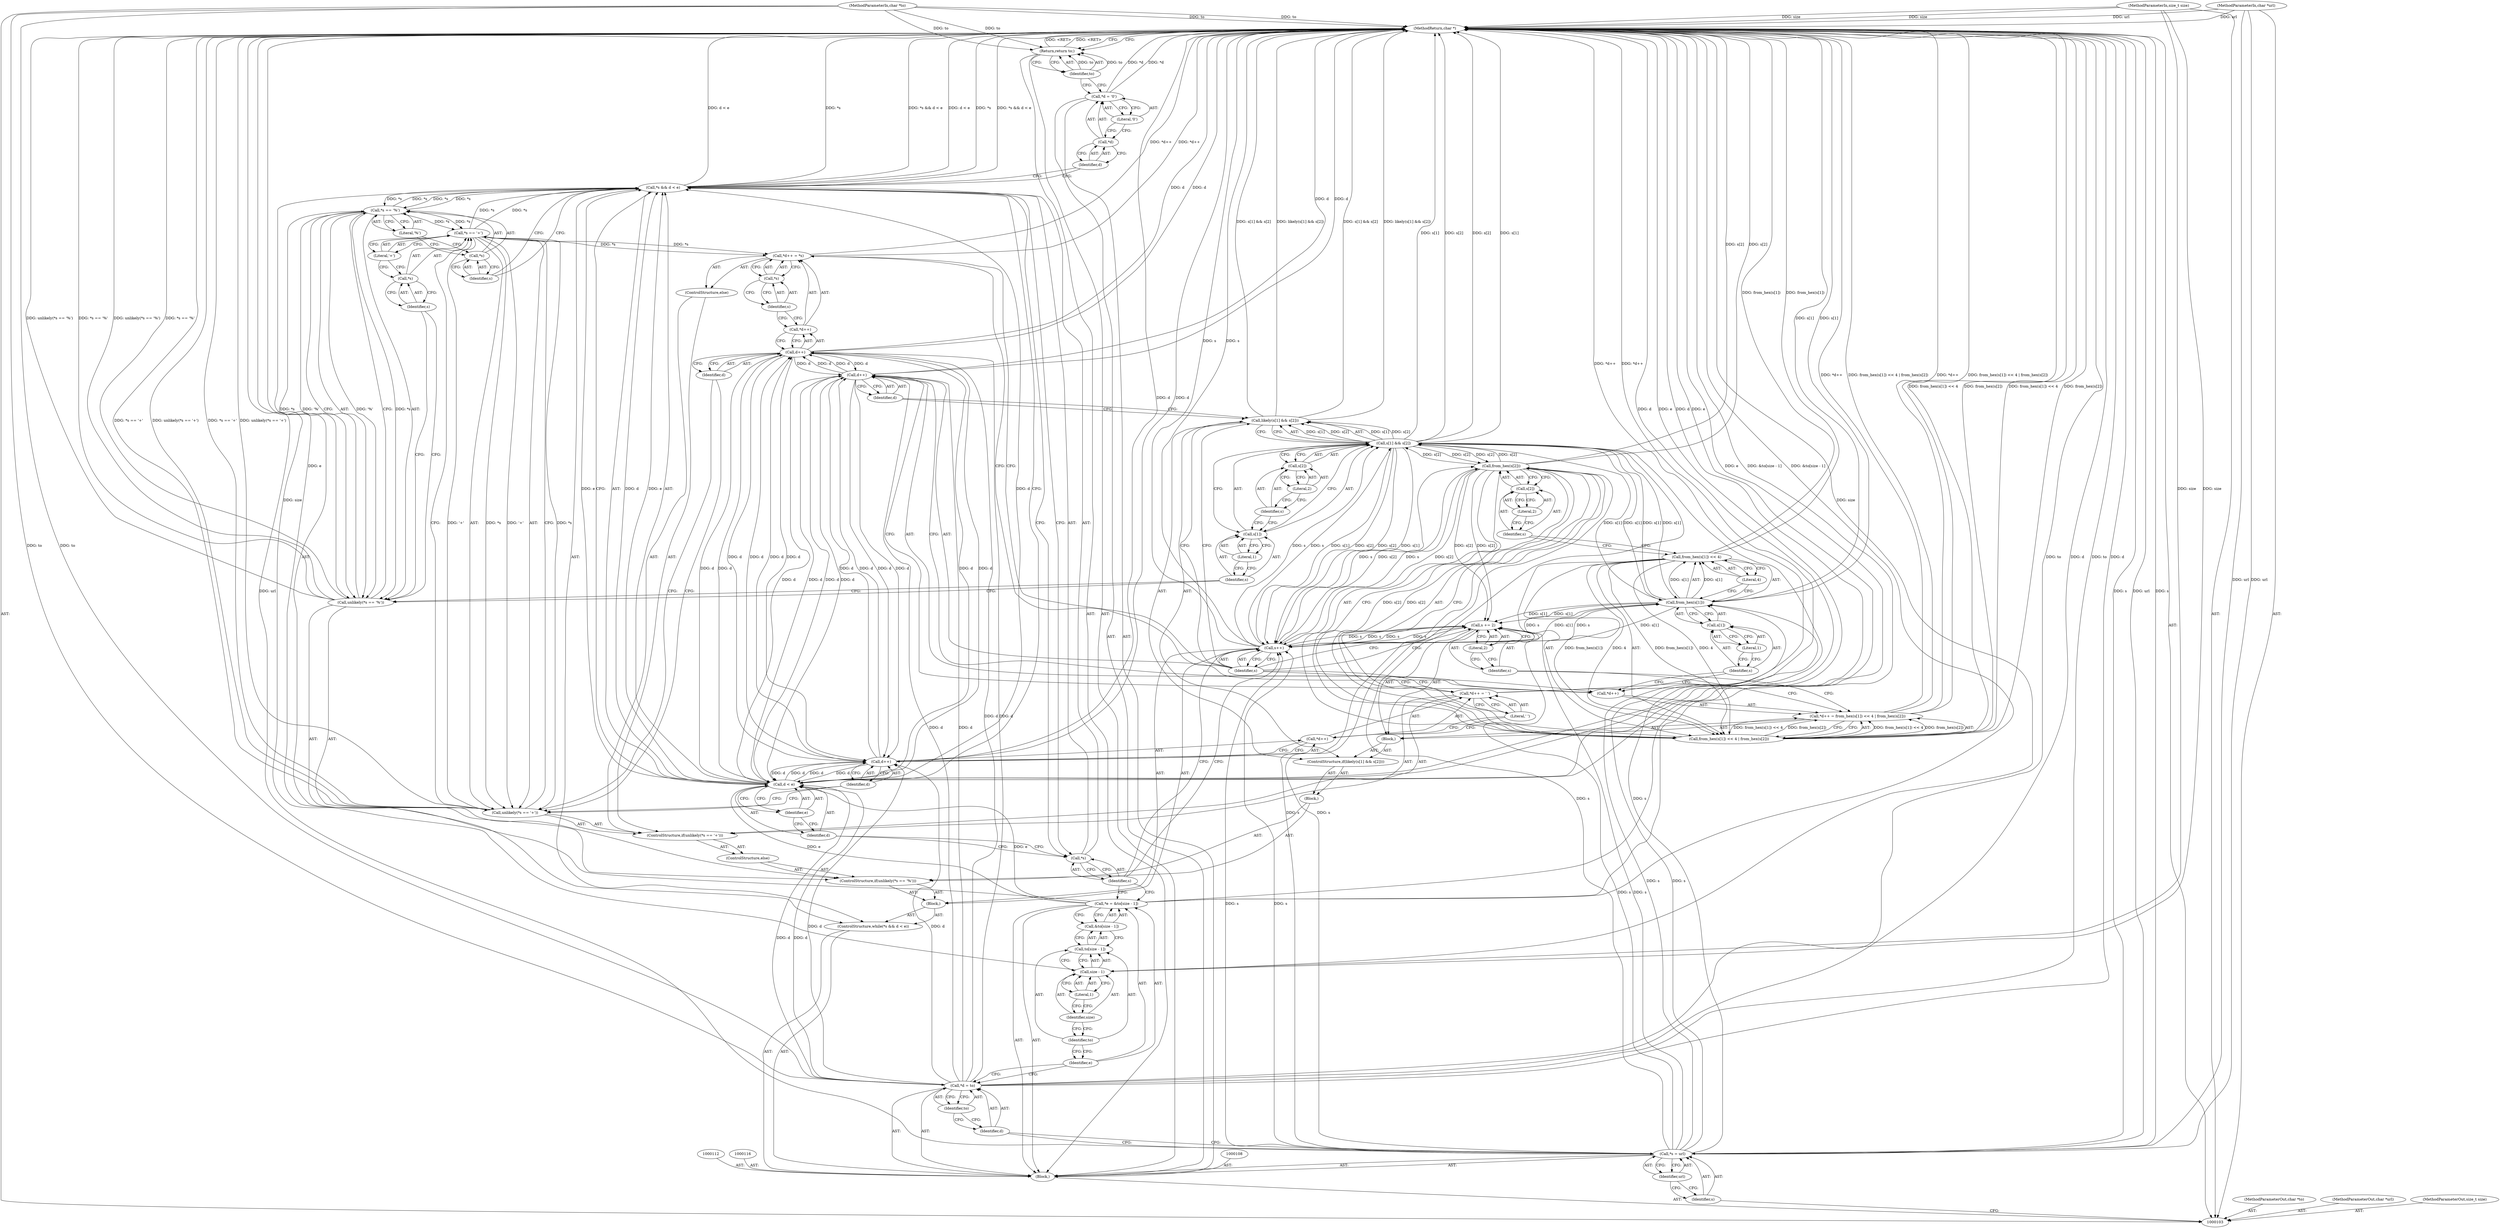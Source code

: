 digraph "1_netdata_92327c9ec211bd1616315abcb255861b130b97ca" {
"1000195" [label="(MethodReturn,char *)"];
"1000104" [label="(MethodParameterIn,char *to)"];
"1000271" [label="(MethodParameterOut,char *to)"];
"1000105" [label="(MethodParameterIn,char *url)"];
"1000272" [label="(MethodParameterOut,char *url)"];
"1000106" [label="(MethodParameterIn,size_t size)"];
"1000273" [label="(MethodParameterOut,size_t size)"];
"1000107" [label="(Block,)"];
"1000165" [label="(Call,s += 2)"];
"1000166" [label="(Identifier,s)"];
"1000167" [label="(Literal,2)"];
"1000169" [label="(ControlStructure,if(unlikely(*s == '+')))"];
"1000170" [label="(Call,unlikely(*s == '+'))"];
"1000171" [label="(Call,*s == '+')"];
"1000172" [label="(Call,*s)"];
"1000173" [label="(Identifier,s)"];
"1000174" [label="(Literal,'+')"];
"1000168" [label="(ControlStructure,else)"];
"1000175" [label="(Call,*d++ = ' ')"];
"1000176" [label="(Call,*d++)"];
"1000177" [label="(Call,d++)"];
"1000178" [label="(Identifier,d)"];
"1000179" [label="(Literal,' ')"];
"1000180" [label="(ControlStructure,else)"];
"1000181" [label="(Call,*d++ = *s)"];
"1000182" [label="(Call,*d++)"];
"1000183" [label="(Call,d++)"];
"1000184" [label="(Identifier,d)"];
"1000185" [label="(Call,*s)"];
"1000186" [label="(Identifier,s)"];
"1000187" [label="(Call,s++)"];
"1000188" [label="(Identifier,s)"];
"1000110" [label="(Identifier,s)"];
"1000111" [label="(Identifier,url)"];
"1000109" [label="(Call,*s = url)"];
"1000189" [label="(Call,*d = '\0')"];
"1000190" [label="(Call,*d)"];
"1000191" [label="(Identifier,d)"];
"1000192" [label="(Literal,'\0')"];
"1000194" [label="(Identifier,to)"];
"1000193" [label="(Return,return to;)"];
"1000114" [label="(Identifier,d)"];
"1000115" [label="(Identifier,to)"];
"1000113" [label="(Call,*d = to)"];
"1000118" [label="(Identifier,e)"];
"1000119" [label="(Call,&to[size - 1])"];
"1000120" [label="(Call,to[size - 1])"];
"1000121" [label="(Identifier,to)"];
"1000122" [label="(Call,size - 1)"];
"1000123" [label="(Identifier,size)"];
"1000124" [label="(Literal,1)"];
"1000117" [label="(Call,*e = &to[size - 1])"];
"1000126" [label="(Call,*s && d < e)"];
"1000127" [label="(Call,*s)"];
"1000128" [label="(Identifier,s)"];
"1000129" [label="(Call,d < e)"];
"1000130" [label="(Identifier,d)"];
"1000131" [label="(Identifier,e)"];
"1000132" [label="(Block,)"];
"1000125" [label="(ControlStructure,while(*s && d < e))"];
"1000134" [label="(Call,unlikely(*s == '%'))"];
"1000135" [label="(Call,*s == '%')"];
"1000136" [label="(Call,*s)"];
"1000137" [label="(Identifier,s)"];
"1000138" [label="(Literal,'%')"];
"1000139" [label="(Block,)"];
"1000133" [label="(ControlStructure,if(unlikely(*s == '%')))"];
"1000140" [label="(ControlStructure,if(likely(s[1] && s[2])))"];
"1000141" [label="(Call,likely(s[1] && s[2]))"];
"1000142" [label="(Call,s[1] && s[2])"];
"1000143" [label="(Call,s[1])"];
"1000144" [label="(Identifier,s)"];
"1000145" [label="(Literal,1)"];
"1000146" [label="(Call,s[2])"];
"1000147" [label="(Identifier,s)"];
"1000148" [label="(Literal,2)"];
"1000149" [label="(Block,)"];
"1000150" [label="(Call,*d++ = from_hex(s[1]) << 4 | from_hex(s[2]))"];
"1000151" [label="(Call,*d++)"];
"1000152" [label="(Call,d++)"];
"1000153" [label="(Identifier,d)"];
"1000154" [label="(Call,from_hex(s[1]) << 4 | from_hex(s[2]))"];
"1000155" [label="(Call,from_hex(s[1]) << 4)"];
"1000156" [label="(Call,from_hex(s[1]))"];
"1000157" [label="(Call,s[1])"];
"1000158" [label="(Identifier,s)"];
"1000159" [label="(Literal,1)"];
"1000160" [label="(Literal,4)"];
"1000161" [label="(Call,from_hex(s[2]))"];
"1000162" [label="(Call,s[2])"];
"1000163" [label="(Identifier,s)"];
"1000164" [label="(Literal,2)"];
"1000195" -> "1000103"  [label="AST: "];
"1000195" -> "1000193"  [label="CFG: "];
"1000150" -> "1000195"  [label="DDG: *d++"];
"1000150" -> "1000195"  [label="DDG: from_hex(s[1]) << 4 | from_hex(s[2])"];
"1000189" -> "1000195"  [label="DDG: *d"];
"1000156" -> "1000195"  [label="DDG: s[1]"];
"1000104" -> "1000195"  [label="DDG: to"];
"1000105" -> "1000195"  [label="DDG: url"];
"1000113" -> "1000195"  [label="DDG: to"];
"1000113" -> "1000195"  [label="DDG: d"];
"1000175" -> "1000195"  [label="DDG: *d++"];
"1000117" -> "1000195"  [label="DDG: e"];
"1000117" -> "1000195"  [label="DDG: &to[size - 1]"];
"1000155" -> "1000195"  [label="DDG: from_hex(s[1])"];
"1000181" -> "1000195"  [label="DDG: *d++"];
"1000187" -> "1000195"  [label="DDG: s"];
"1000177" -> "1000195"  [label="DDG: d"];
"1000129" -> "1000195"  [label="DDG: d"];
"1000129" -> "1000195"  [label="DDG: e"];
"1000126" -> "1000195"  [label="DDG: *s && d < e"];
"1000126" -> "1000195"  [label="DDG: d < e"];
"1000126" -> "1000195"  [label="DDG: *s"];
"1000141" -> "1000195"  [label="DDG: s[1] && s[2]"];
"1000141" -> "1000195"  [label="DDG: likely(s[1] && s[2])"];
"1000122" -> "1000195"  [label="DDG: size"];
"1000183" -> "1000195"  [label="DDG: d"];
"1000154" -> "1000195"  [label="DDG: from_hex(s[1]) << 4"];
"1000154" -> "1000195"  [label="DDG: from_hex(s[2])"];
"1000134" -> "1000195"  [label="DDG: unlikely(*s == '%')"];
"1000134" -> "1000195"  [label="DDG: *s == '%'"];
"1000152" -> "1000195"  [label="DDG: d"];
"1000109" -> "1000195"  [label="DDG: s"];
"1000109" -> "1000195"  [label="DDG: url"];
"1000142" -> "1000195"  [label="DDG: s[1]"];
"1000142" -> "1000195"  [label="DDG: s[2]"];
"1000170" -> "1000195"  [label="DDG: *s == '+'"];
"1000170" -> "1000195"  [label="DDG: unlikely(*s == '+')"];
"1000161" -> "1000195"  [label="DDG: s[2]"];
"1000106" -> "1000195"  [label="DDG: size"];
"1000193" -> "1000195"  [label="DDG: <RET>"];
"1000104" -> "1000103"  [label="AST: "];
"1000104" -> "1000195"  [label="DDG: to"];
"1000104" -> "1000113"  [label="DDG: to"];
"1000104" -> "1000193"  [label="DDG: to"];
"1000271" -> "1000103"  [label="AST: "];
"1000105" -> "1000103"  [label="AST: "];
"1000105" -> "1000195"  [label="DDG: url"];
"1000105" -> "1000109"  [label="DDG: url"];
"1000272" -> "1000103"  [label="AST: "];
"1000106" -> "1000103"  [label="AST: "];
"1000106" -> "1000195"  [label="DDG: size"];
"1000106" -> "1000122"  [label="DDG: size"];
"1000273" -> "1000103"  [label="AST: "];
"1000107" -> "1000103"  [label="AST: "];
"1000108" -> "1000107"  [label="AST: "];
"1000109" -> "1000107"  [label="AST: "];
"1000112" -> "1000107"  [label="AST: "];
"1000113" -> "1000107"  [label="AST: "];
"1000116" -> "1000107"  [label="AST: "];
"1000117" -> "1000107"  [label="AST: "];
"1000125" -> "1000107"  [label="AST: "];
"1000189" -> "1000107"  [label="AST: "];
"1000193" -> "1000107"  [label="AST: "];
"1000165" -> "1000149"  [label="AST: "];
"1000165" -> "1000167"  [label="CFG: "];
"1000166" -> "1000165"  [label="AST: "];
"1000167" -> "1000165"  [label="AST: "];
"1000188" -> "1000165"  [label="CFG: "];
"1000187" -> "1000165"  [label="DDG: s"];
"1000156" -> "1000165"  [label="DDG: s[1]"];
"1000109" -> "1000165"  [label="DDG: s"];
"1000161" -> "1000165"  [label="DDG: s[2]"];
"1000165" -> "1000187"  [label="DDG: s"];
"1000166" -> "1000165"  [label="AST: "];
"1000166" -> "1000150"  [label="CFG: "];
"1000167" -> "1000166"  [label="CFG: "];
"1000167" -> "1000165"  [label="AST: "];
"1000167" -> "1000166"  [label="CFG: "];
"1000165" -> "1000167"  [label="CFG: "];
"1000169" -> "1000168"  [label="AST: "];
"1000170" -> "1000169"  [label="AST: "];
"1000175" -> "1000169"  [label="AST: "];
"1000180" -> "1000169"  [label="AST: "];
"1000170" -> "1000169"  [label="AST: "];
"1000170" -> "1000171"  [label="CFG: "];
"1000171" -> "1000170"  [label="AST: "];
"1000178" -> "1000170"  [label="CFG: "];
"1000184" -> "1000170"  [label="CFG: "];
"1000170" -> "1000195"  [label="DDG: *s == '+'"];
"1000170" -> "1000195"  [label="DDG: unlikely(*s == '+')"];
"1000171" -> "1000170"  [label="DDG: *s"];
"1000171" -> "1000170"  [label="DDG: '+'"];
"1000171" -> "1000170"  [label="AST: "];
"1000171" -> "1000174"  [label="CFG: "];
"1000172" -> "1000171"  [label="AST: "];
"1000174" -> "1000171"  [label="AST: "];
"1000170" -> "1000171"  [label="CFG: "];
"1000171" -> "1000126"  [label="DDG: *s"];
"1000171" -> "1000170"  [label="DDG: *s"];
"1000171" -> "1000170"  [label="DDG: '+'"];
"1000135" -> "1000171"  [label="DDG: *s"];
"1000171" -> "1000181"  [label="DDG: *s"];
"1000172" -> "1000171"  [label="AST: "];
"1000172" -> "1000173"  [label="CFG: "];
"1000173" -> "1000172"  [label="AST: "];
"1000174" -> "1000172"  [label="CFG: "];
"1000173" -> "1000172"  [label="AST: "];
"1000173" -> "1000134"  [label="CFG: "];
"1000172" -> "1000173"  [label="CFG: "];
"1000174" -> "1000171"  [label="AST: "];
"1000174" -> "1000172"  [label="CFG: "];
"1000171" -> "1000174"  [label="CFG: "];
"1000168" -> "1000133"  [label="AST: "];
"1000169" -> "1000168"  [label="AST: "];
"1000175" -> "1000169"  [label="AST: "];
"1000175" -> "1000179"  [label="CFG: "];
"1000176" -> "1000175"  [label="AST: "];
"1000179" -> "1000175"  [label="AST: "];
"1000188" -> "1000175"  [label="CFG: "];
"1000175" -> "1000195"  [label="DDG: *d++"];
"1000176" -> "1000175"  [label="AST: "];
"1000176" -> "1000177"  [label="CFG: "];
"1000177" -> "1000176"  [label="AST: "];
"1000179" -> "1000176"  [label="CFG: "];
"1000177" -> "1000176"  [label="AST: "];
"1000177" -> "1000178"  [label="CFG: "];
"1000178" -> "1000177"  [label="AST: "];
"1000176" -> "1000177"  [label="CFG: "];
"1000177" -> "1000195"  [label="DDG: d"];
"1000177" -> "1000129"  [label="DDG: d"];
"1000177" -> "1000152"  [label="DDG: d"];
"1000129" -> "1000177"  [label="DDG: d"];
"1000113" -> "1000177"  [label="DDG: d"];
"1000183" -> "1000177"  [label="DDG: d"];
"1000152" -> "1000177"  [label="DDG: d"];
"1000177" -> "1000183"  [label="DDG: d"];
"1000178" -> "1000177"  [label="AST: "];
"1000178" -> "1000170"  [label="CFG: "];
"1000177" -> "1000178"  [label="CFG: "];
"1000179" -> "1000175"  [label="AST: "];
"1000179" -> "1000176"  [label="CFG: "];
"1000175" -> "1000179"  [label="CFG: "];
"1000180" -> "1000169"  [label="AST: "];
"1000181" -> "1000180"  [label="AST: "];
"1000181" -> "1000180"  [label="AST: "];
"1000181" -> "1000185"  [label="CFG: "];
"1000182" -> "1000181"  [label="AST: "];
"1000185" -> "1000181"  [label="AST: "];
"1000188" -> "1000181"  [label="CFG: "];
"1000181" -> "1000195"  [label="DDG: *d++"];
"1000171" -> "1000181"  [label="DDG: *s"];
"1000182" -> "1000181"  [label="AST: "];
"1000182" -> "1000183"  [label="CFG: "];
"1000183" -> "1000182"  [label="AST: "];
"1000186" -> "1000182"  [label="CFG: "];
"1000183" -> "1000182"  [label="AST: "];
"1000183" -> "1000184"  [label="CFG: "];
"1000184" -> "1000183"  [label="AST: "];
"1000182" -> "1000183"  [label="CFG: "];
"1000183" -> "1000195"  [label="DDG: d"];
"1000183" -> "1000129"  [label="DDG: d"];
"1000183" -> "1000152"  [label="DDG: d"];
"1000183" -> "1000177"  [label="DDG: d"];
"1000177" -> "1000183"  [label="DDG: d"];
"1000129" -> "1000183"  [label="DDG: d"];
"1000113" -> "1000183"  [label="DDG: d"];
"1000152" -> "1000183"  [label="DDG: d"];
"1000184" -> "1000183"  [label="AST: "];
"1000184" -> "1000170"  [label="CFG: "];
"1000183" -> "1000184"  [label="CFG: "];
"1000185" -> "1000181"  [label="AST: "];
"1000185" -> "1000186"  [label="CFG: "];
"1000186" -> "1000185"  [label="AST: "];
"1000181" -> "1000185"  [label="CFG: "];
"1000186" -> "1000185"  [label="AST: "];
"1000186" -> "1000182"  [label="CFG: "];
"1000185" -> "1000186"  [label="CFG: "];
"1000187" -> "1000132"  [label="AST: "];
"1000187" -> "1000188"  [label="CFG: "];
"1000188" -> "1000187"  [label="AST: "];
"1000128" -> "1000187"  [label="CFG: "];
"1000187" -> "1000195"  [label="DDG: s"];
"1000187" -> "1000142"  [label="DDG: s"];
"1000187" -> "1000156"  [label="DDG: s"];
"1000187" -> "1000161"  [label="DDG: s"];
"1000187" -> "1000165"  [label="DDG: s"];
"1000156" -> "1000187"  [label="DDG: s[1]"];
"1000165" -> "1000187"  [label="DDG: s"];
"1000109" -> "1000187"  [label="DDG: s"];
"1000142" -> "1000187"  [label="DDG: s[1]"];
"1000142" -> "1000187"  [label="DDG: s[2]"];
"1000161" -> "1000187"  [label="DDG: s[2]"];
"1000188" -> "1000187"  [label="AST: "];
"1000188" -> "1000165"  [label="CFG: "];
"1000188" -> "1000141"  [label="CFG: "];
"1000188" -> "1000175"  [label="CFG: "];
"1000188" -> "1000181"  [label="CFG: "];
"1000187" -> "1000188"  [label="CFG: "];
"1000110" -> "1000109"  [label="AST: "];
"1000110" -> "1000103"  [label="CFG: "];
"1000111" -> "1000110"  [label="CFG: "];
"1000111" -> "1000109"  [label="AST: "];
"1000111" -> "1000110"  [label="CFG: "];
"1000109" -> "1000111"  [label="CFG: "];
"1000109" -> "1000107"  [label="AST: "];
"1000109" -> "1000111"  [label="CFG: "];
"1000110" -> "1000109"  [label="AST: "];
"1000111" -> "1000109"  [label="AST: "];
"1000114" -> "1000109"  [label="CFG: "];
"1000109" -> "1000195"  [label="DDG: s"];
"1000109" -> "1000195"  [label="DDG: url"];
"1000105" -> "1000109"  [label="DDG: url"];
"1000109" -> "1000142"  [label="DDG: s"];
"1000109" -> "1000156"  [label="DDG: s"];
"1000109" -> "1000161"  [label="DDG: s"];
"1000109" -> "1000165"  [label="DDG: s"];
"1000109" -> "1000187"  [label="DDG: s"];
"1000189" -> "1000107"  [label="AST: "];
"1000189" -> "1000192"  [label="CFG: "];
"1000190" -> "1000189"  [label="AST: "];
"1000192" -> "1000189"  [label="AST: "];
"1000194" -> "1000189"  [label="CFG: "];
"1000189" -> "1000195"  [label="DDG: *d"];
"1000190" -> "1000189"  [label="AST: "];
"1000190" -> "1000191"  [label="CFG: "];
"1000191" -> "1000190"  [label="AST: "];
"1000192" -> "1000190"  [label="CFG: "];
"1000191" -> "1000190"  [label="AST: "];
"1000191" -> "1000126"  [label="CFG: "];
"1000190" -> "1000191"  [label="CFG: "];
"1000192" -> "1000189"  [label="AST: "];
"1000192" -> "1000190"  [label="CFG: "];
"1000189" -> "1000192"  [label="CFG: "];
"1000194" -> "1000193"  [label="AST: "];
"1000194" -> "1000189"  [label="CFG: "];
"1000193" -> "1000194"  [label="CFG: "];
"1000194" -> "1000193"  [label="DDG: to"];
"1000193" -> "1000107"  [label="AST: "];
"1000193" -> "1000194"  [label="CFG: "];
"1000194" -> "1000193"  [label="AST: "];
"1000195" -> "1000193"  [label="CFG: "];
"1000193" -> "1000195"  [label="DDG: <RET>"];
"1000194" -> "1000193"  [label="DDG: to"];
"1000104" -> "1000193"  [label="DDG: to"];
"1000114" -> "1000113"  [label="AST: "];
"1000114" -> "1000109"  [label="CFG: "];
"1000115" -> "1000114"  [label="CFG: "];
"1000115" -> "1000113"  [label="AST: "];
"1000115" -> "1000114"  [label="CFG: "];
"1000113" -> "1000115"  [label="CFG: "];
"1000113" -> "1000107"  [label="AST: "];
"1000113" -> "1000115"  [label="CFG: "];
"1000114" -> "1000113"  [label="AST: "];
"1000115" -> "1000113"  [label="AST: "];
"1000118" -> "1000113"  [label="CFG: "];
"1000113" -> "1000195"  [label="DDG: to"];
"1000113" -> "1000195"  [label="DDG: d"];
"1000104" -> "1000113"  [label="DDG: to"];
"1000113" -> "1000129"  [label="DDG: d"];
"1000113" -> "1000152"  [label="DDG: d"];
"1000113" -> "1000177"  [label="DDG: d"];
"1000113" -> "1000183"  [label="DDG: d"];
"1000118" -> "1000117"  [label="AST: "];
"1000118" -> "1000113"  [label="CFG: "];
"1000121" -> "1000118"  [label="CFG: "];
"1000119" -> "1000117"  [label="AST: "];
"1000119" -> "1000120"  [label="CFG: "];
"1000120" -> "1000119"  [label="AST: "];
"1000117" -> "1000119"  [label="CFG: "];
"1000120" -> "1000119"  [label="AST: "];
"1000120" -> "1000122"  [label="CFG: "];
"1000121" -> "1000120"  [label="AST: "];
"1000122" -> "1000120"  [label="AST: "];
"1000119" -> "1000120"  [label="CFG: "];
"1000121" -> "1000120"  [label="AST: "];
"1000121" -> "1000118"  [label="CFG: "];
"1000123" -> "1000121"  [label="CFG: "];
"1000122" -> "1000120"  [label="AST: "];
"1000122" -> "1000124"  [label="CFG: "];
"1000123" -> "1000122"  [label="AST: "];
"1000124" -> "1000122"  [label="AST: "];
"1000120" -> "1000122"  [label="CFG: "];
"1000122" -> "1000195"  [label="DDG: size"];
"1000106" -> "1000122"  [label="DDG: size"];
"1000123" -> "1000122"  [label="AST: "];
"1000123" -> "1000121"  [label="CFG: "];
"1000124" -> "1000123"  [label="CFG: "];
"1000124" -> "1000122"  [label="AST: "];
"1000124" -> "1000123"  [label="CFG: "];
"1000122" -> "1000124"  [label="CFG: "];
"1000117" -> "1000107"  [label="AST: "];
"1000117" -> "1000119"  [label="CFG: "];
"1000118" -> "1000117"  [label="AST: "];
"1000119" -> "1000117"  [label="AST: "];
"1000128" -> "1000117"  [label="CFG: "];
"1000117" -> "1000195"  [label="DDG: e"];
"1000117" -> "1000195"  [label="DDG: &to[size - 1]"];
"1000117" -> "1000129"  [label="DDG: e"];
"1000126" -> "1000125"  [label="AST: "];
"1000126" -> "1000127"  [label="CFG: "];
"1000126" -> "1000129"  [label="CFG: "];
"1000127" -> "1000126"  [label="AST: "];
"1000129" -> "1000126"  [label="AST: "];
"1000137" -> "1000126"  [label="CFG: "];
"1000191" -> "1000126"  [label="CFG: "];
"1000126" -> "1000195"  [label="DDG: *s && d < e"];
"1000126" -> "1000195"  [label="DDG: d < e"];
"1000126" -> "1000195"  [label="DDG: *s"];
"1000171" -> "1000126"  [label="DDG: *s"];
"1000135" -> "1000126"  [label="DDG: *s"];
"1000129" -> "1000126"  [label="DDG: d"];
"1000129" -> "1000126"  [label="DDG: e"];
"1000126" -> "1000135"  [label="DDG: *s"];
"1000127" -> "1000126"  [label="AST: "];
"1000127" -> "1000128"  [label="CFG: "];
"1000128" -> "1000127"  [label="AST: "];
"1000130" -> "1000127"  [label="CFG: "];
"1000126" -> "1000127"  [label="CFG: "];
"1000128" -> "1000127"  [label="AST: "];
"1000128" -> "1000187"  [label="CFG: "];
"1000128" -> "1000117"  [label="CFG: "];
"1000127" -> "1000128"  [label="CFG: "];
"1000129" -> "1000126"  [label="AST: "];
"1000129" -> "1000131"  [label="CFG: "];
"1000130" -> "1000129"  [label="AST: "];
"1000131" -> "1000129"  [label="AST: "];
"1000126" -> "1000129"  [label="CFG: "];
"1000129" -> "1000195"  [label="DDG: d"];
"1000129" -> "1000195"  [label="DDG: e"];
"1000129" -> "1000126"  [label="DDG: d"];
"1000129" -> "1000126"  [label="DDG: e"];
"1000177" -> "1000129"  [label="DDG: d"];
"1000113" -> "1000129"  [label="DDG: d"];
"1000183" -> "1000129"  [label="DDG: d"];
"1000152" -> "1000129"  [label="DDG: d"];
"1000117" -> "1000129"  [label="DDG: e"];
"1000129" -> "1000152"  [label="DDG: d"];
"1000129" -> "1000177"  [label="DDG: d"];
"1000129" -> "1000183"  [label="DDG: d"];
"1000130" -> "1000129"  [label="AST: "];
"1000130" -> "1000127"  [label="CFG: "];
"1000131" -> "1000130"  [label="CFG: "];
"1000131" -> "1000129"  [label="AST: "];
"1000131" -> "1000130"  [label="CFG: "];
"1000129" -> "1000131"  [label="CFG: "];
"1000132" -> "1000125"  [label="AST: "];
"1000133" -> "1000132"  [label="AST: "];
"1000187" -> "1000132"  [label="AST: "];
"1000125" -> "1000107"  [label="AST: "];
"1000126" -> "1000125"  [label="AST: "];
"1000132" -> "1000125"  [label="AST: "];
"1000134" -> "1000133"  [label="AST: "];
"1000134" -> "1000135"  [label="CFG: "];
"1000135" -> "1000134"  [label="AST: "];
"1000144" -> "1000134"  [label="CFG: "];
"1000173" -> "1000134"  [label="CFG: "];
"1000134" -> "1000195"  [label="DDG: unlikely(*s == '%')"];
"1000134" -> "1000195"  [label="DDG: *s == '%'"];
"1000135" -> "1000134"  [label="DDG: *s"];
"1000135" -> "1000134"  [label="DDG: '%'"];
"1000135" -> "1000134"  [label="AST: "];
"1000135" -> "1000138"  [label="CFG: "];
"1000136" -> "1000135"  [label="AST: "];
"1000138" -> "1000135"  [label="AST: "];
"1000134" -> "1000135"  [label="CFG: "];
"1000135" -> "1000126"  [label="DDG: *s"];
"1000135" -> "1000134"  [label="DDG: *s"];
"1000135" -> "1000134"  [label="DDG: '%'"];
"1000126" -> "1000135"  [label="DDG: *s"];
"1000135" -> "1000171"  [label="DDG: *s"];
"1000136" -> "1000135"  [label="AST: "];
"1000136" -> "1000137"  [label="CFG: "];
"1000137" -> "1000136"  [label="AST: "];
"1000138" -> "1000136"  [label="CFG: "];
"1000137" -> "1000136"  [label="AST: "];
"1000137" -> "1000126"  [label="CFG: "];
"1000136" -> "1000137"  [label="CFG: "];
"1000138" -> "1000135"  [label="AST: "];
"1000138" -> "1000136"  [label="CFG: "];
"1000135" -> "1000138"  [label="CFG: "];
"1000139" -> "1000133"  [label="AST: "];
"1000140" -> "1000139"  [label="AST: "];
"1000133" -> "1000132"  [label="AST: "];
"1000134" -> "1000133"  [label="AST: "];
"1000139" -> "1000133"  [label="AST: "];
"1000168" -> "1000133"  [label="AST: "];
"1000140" -> "1000139"  [label="AST: "];
"1000141" -> "1000140"  [label="AST: "];
"1000149" -> "1000140"  [label="AST: "];
"1000141" -> "1000140"  [label="AST: "];
"1000141" -> "1000142"  [label="CFG: "];
"1000142" -> "1000141"  [label="AST: "];
"1000153" -> "1000141"  [label="CFG: "];
"1000188" -> "1000141"  [label="CFG: "];
"1000141" -> "1000195"  [label="DDG: s[1] && s[2]"];
"1000141" -> "1000195"  [label="DDG: likely(s[1] && s[2])"];
"1000142" -> "1000141"  [label="DDG: s[1]"];
"1000142" -> "1000141"  [label="DDG: s[2]"];
"1000142" -> "1000141"  [label="AST: "];
"1000142" -> "1000143"  [label="CFG: "];
"1000142" -> "1000146"  [label="CFG: "];
"1000143" -> "1000142"  [label="AST: "];
"1000146" -> "1000142"  [label="AST: "];
"1000141" -> "1000142"  [label="CFG: "];
"1000142" -> "1000195"  [label="DDG: s[1]"];
"1000142" -> "1000195"  [label="DDG: s[2]"];
"1000142" -> "1000141"  [label="DDG: s[1]"];
"1000142" -> "1000141"  [label="DDG: s[2]"];
"1000187" -> "1000142"  [label="DDG: s"];
"1000156" -> "1000142"  [label="DDG: s[1]"];
"1000109" -> "1000142"  [label="DDG: s"];
"1000161" -> "1000142"  [label="DDG: s[2]"];
"1000142" -> "1000156"  [label="DDG: s[1]"];
"1000142" -> "1000161"  [label="DDG: s[2]"];
"1000142" -> "1000187"  [label="DDG: s[1]"];
"1000142" -> "1000187"  [label="DDG: s[2]"];
"1000143" -> "1000142"  [label="AST: "];
"1000143" -> "1000145"  [label="CFG: "];
"1000144" -> "1000143"  [label="AST: "];
"1000145" -> "1000143"  [label="AST: "];
"1000147" -> "1000143"  [label="CFG: "];
"1000142" -> "1000143"  [label="CFG: "];
"1000144" -> "1000143"  [label="AST: "];
"1000144" -> "1000134"  [label="CFG: "];
"1000145" -> "1000144"  [label="CFG: "];
"1000145" -> "1000143"  [label="AST: "];
"1000145" -> "1000144"  [label="CFG: "];
"1000143" -> "1000145"  [label="CFG: "];
"1000146" -> "1000142"  [label="AST: "];
"1000146" -> "1000148"  [label="CFG: "];
"1000147" -> "1000146"  [label="AST: "];
"1000148" -> "1000146"  [label="AST: "];
"1000142" -> "1000146"  [label="CFG: "];
"1000147" -> "1000146"  [label="AST: "];
"1000147" -> "1000143"  [label="CFG: "];
"1000148" -> "1000147"  [label="CFG: "];
"1000148" -> "1000146"  [label="AST: "];
"1000148" -> "1000147"  [label="CFG: "];
"1000146" -> "1000148"  [label="CFG: "];
"1000149" -> "1000140"  [label="AST: "];
"1000150" -> "1000149"  [label="AST: "];
"1000165" -> "1000149"  [label="AST: "];
"1000150" -> "1000149"  [label="AST: "];
"1000150" -> "1000154"  [label="CFG: "];
"1000151" -> "1000150"  [label="AST: "];
"1000154" -> "1000150"  [label="AST: "];
"1000166" -> "1000150"  [label="CFG: "];
"1000150" -> "1000195"  [label="DDG: *d++"];
"1000150" -> "1000195"  [label="DDG: from_hex(s[1]) << 4 | from_hex(s[2])"];
"1000154" -> "1000150"  [label="DDG: from_hex(s[1]) << 4"];
"1000154" -> "1000150"  [label="DDG: from_hex(s[2])"];
"1000151" -> "1000150"  [label="AST: "];
"1000151" -> "1000152"  [label="CFG: "];
"1000152" -> "1000151"  [label="AST: "];
"1000158" -> "1000151"  [label="CFG: "];
"1000152" -> "1000151"  [label="AST: "];
"1000152" -> "1000153"  [label="CFG: "];
"1000153" -> "1000152"  [label="AST: "];
"1000151" -> "1000152"  [label="CFG: "];
"1000152" -> "1000195"  [label="DDG: d"];
"1000152" -> "1000129"  [label="DDG: d"];
"1000177" -> "1000152"  [label="DDG: d"];
"1000129" -> "1000152"  [label="DDG: d"];
"1000113" -> "1000152"  [label="DDG: d"];
"1000183" -> "1000152"  [label="DDG: d"];
"1000152" -> "1000177"  [label="DDG: d"];
"1000152" -> "1000183"  [label="DDG: d"];
"1000153" -> "1000152"  [label="AST: "];
"1000153" -> "1000141"  [label="CFG: "];
"1000152" -> "1000153"  [label="CFG: "];
"1000154" -> "1000150"  [label="AST: "];
"1000154" -> "1000161"  [label="CFG: "];
"1000155" -> "1000154"  [label="AST: "];
"1000161" -> "1000154"  [label="AST: "];
"1000150" -> "1000154"  [label="CFG: "];
"1000154" -> "1000195"  [label="DDG: from_hex(s[1]) << 4"];
"1000154" -> "1000195"  [label="DDG: from_hex(s[2])"];
"1000154" -> "1000150"  [label="DDG: from_hex(s[1]) << 4"];
"1000154" -> "1000150"  [label="DDG: from_hex(s[2])"];
"1000155" -> "1000154"  [label="DDG: from_hex(s[1])"];
"1000155" -> "1000154"  [label="DDG: 4"];
"1000161" -> "1000154"  [label="DDG: s[2]"];
"1000155" -> "1000154"  [label="AST: "];
"1000155" -> "1000160"  [label="CFG: "];
"1000156" -> "1000155"  [label="AST: "];
"1000160" -> "1000155"  [label="AST: "];
"1000163" -> "1000155"  [label="CFG: "];
"1000155" -> "1000195"  [label="DDG: from_hex(s[1])"];
"1000155" -> "1000154"  [label="DDG: from_hex(s[1])"];
"1000155" -> "1000154"  [label="DDG: 4"];
"1000156" -> "1000155"  [label="DDG: s[1]"];
"1000156" -> "1000155"  [label="AST: "];
"1000156" -> "1000157"  [label="CFG: "];
"1000157" -> "1000156"  [label="AST: "];
"1000160" -> "1000156"  [label="CFG: "];
"1000156" -> "1000195"  [label="DDG: s[1]"];
"1000156" -> "1000142"  [label="DDG: s[1]"];
"1000156" -> "1000155"  [label="DDG: s[1]"];
"1000187" -> "1000156"  [label="DDG: s"];
"1000109" -> "1000156"  [label="DDG: s"];
"1000142" -> "1000156"  [label="DDG: s[1]"];
"1000156" -> "1000165"  [label="DDG: s[1]"];
"1000156" -> "1000187"  [label="DDG: s[1]"];
"1000157" -> "1000156"  [label="AST: "];
"1000157" -> "1000159"  [label="CFG: "];
"1000158" -> "1000157"  [label="AST: "];
"1000159" -> "1000157"  [label="AST: "];
"1000156" -> "1000157"  [label="CFG: "];
"1000158" -> "1000157"  [label="AST: "];
"1000158" -> "1000151"  [label="CFG: "];
"1000159" -> "1000158"  [label="CFG: "];
"1000159" -> "1000157"  [label="AST: "];
"1000159" -> "1000158"  [label="CFG: "];
"1000157" -> "1000159"  [label="CFG: "];
"1000160" -> "1000155"  [label="AST: "];
"1000160" -> "1000156"  [label="CFG: "];
"1000155" -> "1000160"  [label="CFG: "];
"1000161" -> "1000154"  [label="AST: "];
"1000161" -> "1000162"  [label="CFG: "];
"1000162" -> "1000161"  [label="AST: "];
"1000154" -> "1000161"  [label="CFG: "];
"1000161" -> "1000195"  [label="DDG: s[2]"];
"1000161" -> "1000142"  [label="DDG: s[2]"];
"1000161" -> "1000154"  [label="DDG: s[2]"];
"1000187" -> "1000161"  [label="DDG: s"];
"1000109" -> "1000161"  [label="DDG: s"];
"1000142" -> "1000161"  [label="DDG: s[2]"];
"1000161" -> "1000165"  [label="DDG: s[2]"];
"1000161" -> "1000187"  [label="DDG: s[2]"];
"1000162" -> "1000161"  [label="AST: "];
"1000162" -> "1000164"  [label="CFG: "];
"1000163" -> "1000162"  [label="AST: "];
"1000164" -> "1000162"  [label="AST: "];
"1000161" -> "1000162"  [label="CFG: "];
"1000163" -> "1000162"  [label="AST: "];
"1000163" -> "1000155"  [label="CFG: "];
"1000164" -> "1000163"  [label="CFG: "];
"1000164" -> "1000162"  [label="AST: "];
"1000164" -> "1000163"  [label="CFG: "];
"1000162" -> "1000164"  [label="CFG: "];
}
